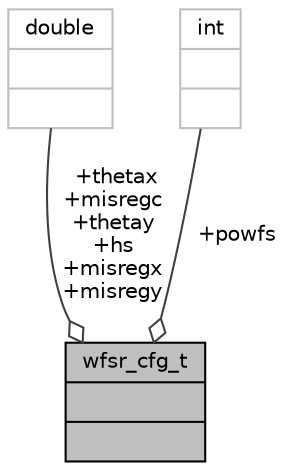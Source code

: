 digraph "wfsr_cfg_t"
{
 // INTERACTIVE_SVG=YES
  bgcolor="transparent";
  edge [fontname="Helvetica",fontsize="10",labelfontname="Helvetica",labelfontsize="10"];
  node [fontname="Helvetica",fontsize="10",shape=record];
  Node86 [label="{wfsr_cfg_t\n||}",height=0.2,width=0.4,color="black", fillcolor="grey75", style="filled", fontcolor="black"];
  Node87 -> Node86 [color="grey25",fontsize="10",style="solid",label=" +thetax\n+misregc\n+thetay\n+hs\n+misregx\n+misregy" ,arrowhead="odiamond",fontname="Helvetica"];
  Node87 [label="{double\n||}",height=0.2,width=0.4,color="grey75"];
  Node88 -> Node86 [color="grey25",fontsize="10",style="solid",label=" +powfs" ,arrowhead="odiamond",fontname="Helvetica"];
  Node88 [label="{int\n||}",height=0.2,width=0.4,color="grey75"];
}
